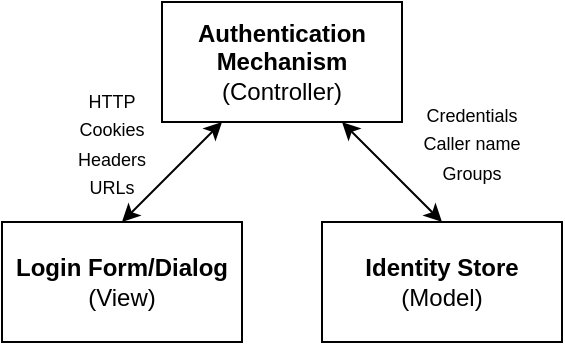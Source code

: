 <mxfile version="21.3.6" type="google">
  <diagram id="ihyrI3AaGvKOYQR9nSAO" name="Page-1">
    <mxGraphModel grid="1" page="1" gridSize="10" guides="1" tooltips="1" connect="1" arrows="1" fold="1" pageScale="1" pageWidth="827" pageHeight="1169" math="0" shadow="0">
      <root>
        <mxCell id="0" />
        <mxCell id="1" parent="0" />
        <mxCell id="72h56-NaAaJYCsr5_jB7-1" value="&lt;b&gt;Authentication Mechanism&lt;/b&gt;&lt;br&gt;(Controller)" style="rounded=0;whiteSpace=wrap;html=1;" vertex="1" parent="1">
          <mxGeometry x="170" y="70" width="120" height="60" as="geometry" />
        </mxCell>
        <mxCell id="72h56-NaAaJYCsr5_jB7-2" value="&lt;b&gt;Login Form/Dialog&lt;/b&gt;&lt;br&gt;(View)" style="rounded=0;whiteSpace=wrap;html=1;" vertex="1" parent="1">
          <mxGeometry x="90" y="180" width="120" height="60" as="geometry" />
        </mxCell>
        <mxCell id="72h56-NaAaJYCsr5_jB7-3" value="&lt;b&gt;Identity Store&lt;/b&gt;&lt;br&gt;(Model)" style="rounded=0;whiteSpace=wrap;html=1;" vertex="1" parent="1">
          <mxGeometry x="250" y="180" width="120" height="60" as="geometry" />
        </mxCell>
        <mxCell id="72h56-NaAaJYCsr5_jB7-4" value="" style="endArrow=classic;startArrow=classic;html=1;exitX=0.5;exitY=0;exitDx=0;exitDy=0;entryX=0.25;entryY=1;entryDx=0;entryDy=0;" edge="1" parent="1" source="72h56-NaAaJYCsr5_jB7-2" target="72h56-NaAaJYCsr5_jB7-1">
          <mxGeometry width="50" height="50" relative="1" as="geometry">
            <mxPoint x="390" y="560" as="sourcePoint" />
            <mxPoint x="440" y="510" as="targetPoint" />
          </mxGeometry>
        </mxCell>
        <mxCell id="72h56-NaAaJYCsr5_jB7-5" value="" style="endArrow=classic;startArrow=classic;html=1;exitX=0.75;exitY=1;exitDx=0;exitDy=0;entryX=0.5;entryY=0;entryDx=0;entryDy=0;" edge="1" parent="1" source="72h56-NaAaJYCsr5_jB7-1" target="72h56-NaAaJYCsr5_jB7-3">
          <mxGeometry width="50" height="50" relative="1" as="geometry">
            <mxPoint x="390" y="560" as="sourcePoint" />
            <mxPoint x="440" y="510" as="targetPoint" />
          </mxGeometry>
        </mxCell>
        <mxCell id="72h56-NaAaJYCsr5_jB7-6" value="&lt;font style=&quot;font-size: 9px&quot;&gt;HTTP&lt;br&gt;Cookies&lt;br&gt;Headers&lt;br&gt;URLs&lt;/font&gt;" style="text;html=1;strokeColor=none;fillColor=none;align=center;verticalAlign=middle;whiteSpace=wrap;rounded=0;" vertex="1" parent="1">
          <mxGeometry x="110" y="110" width="70" height="60" as="geometry" />
        </mxCell>
        <mxCell id="72h56-NaAaJYCsr5_jB7-8" value="&lt;span style=&quot;font-size: 9px&quot;&gt;Credentials&lt;br&gt;Caller name&lt;br&gt;Groups&lt;br&gt;&lt;/span&gt;" style="text;html=1;strokeColor=none;fillColor=none;align=center;verticalAlign=middle;whiteSpace=wrap;rounded=0;" vertex="1" parent="1">
          <mxGeometry x="290" y="110" width="70" height="60" as="geometry" />
        </mxCell>
      </root>
    </mxGraphModel>
  </diagram>
</mxfile>
